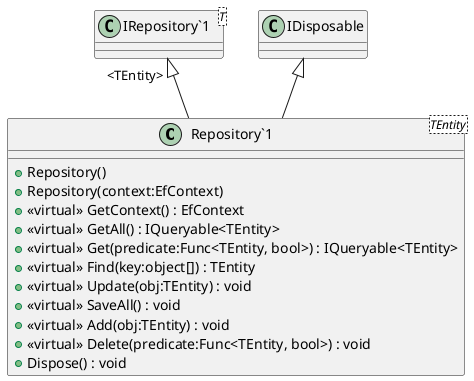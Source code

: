 @startuml
class "Repository`1"<TEntity> {
    + Repository()
    + Repository(context:EfContext)
    + <<virtual>> GetContext() : EfContext
    + <<virtual>> GetAll() : IQueryable<TEntity>
    + <<virtual>> Get(predicate:Func<TEntity, bool>) : IQueryable<TEntity>
    + <<virtual>> Find(key:object[]) : TEntity
    + <<virtual>> Update(obj:TEntity) : void
    + <<virtual>> SaveAll() : void
    + <<virtual>> Add(obj:TEntity) : void
    + <<virtual>> Delete(predicate:Func<TEntity, bool>) : void
    + Dispose() : void
}
class "IRepository`1"<T> {
}
"IRepository`1" "<TEntity>" <|-- "Repository`1"
IDisposable <|-- "Repository`1"
@enduml

